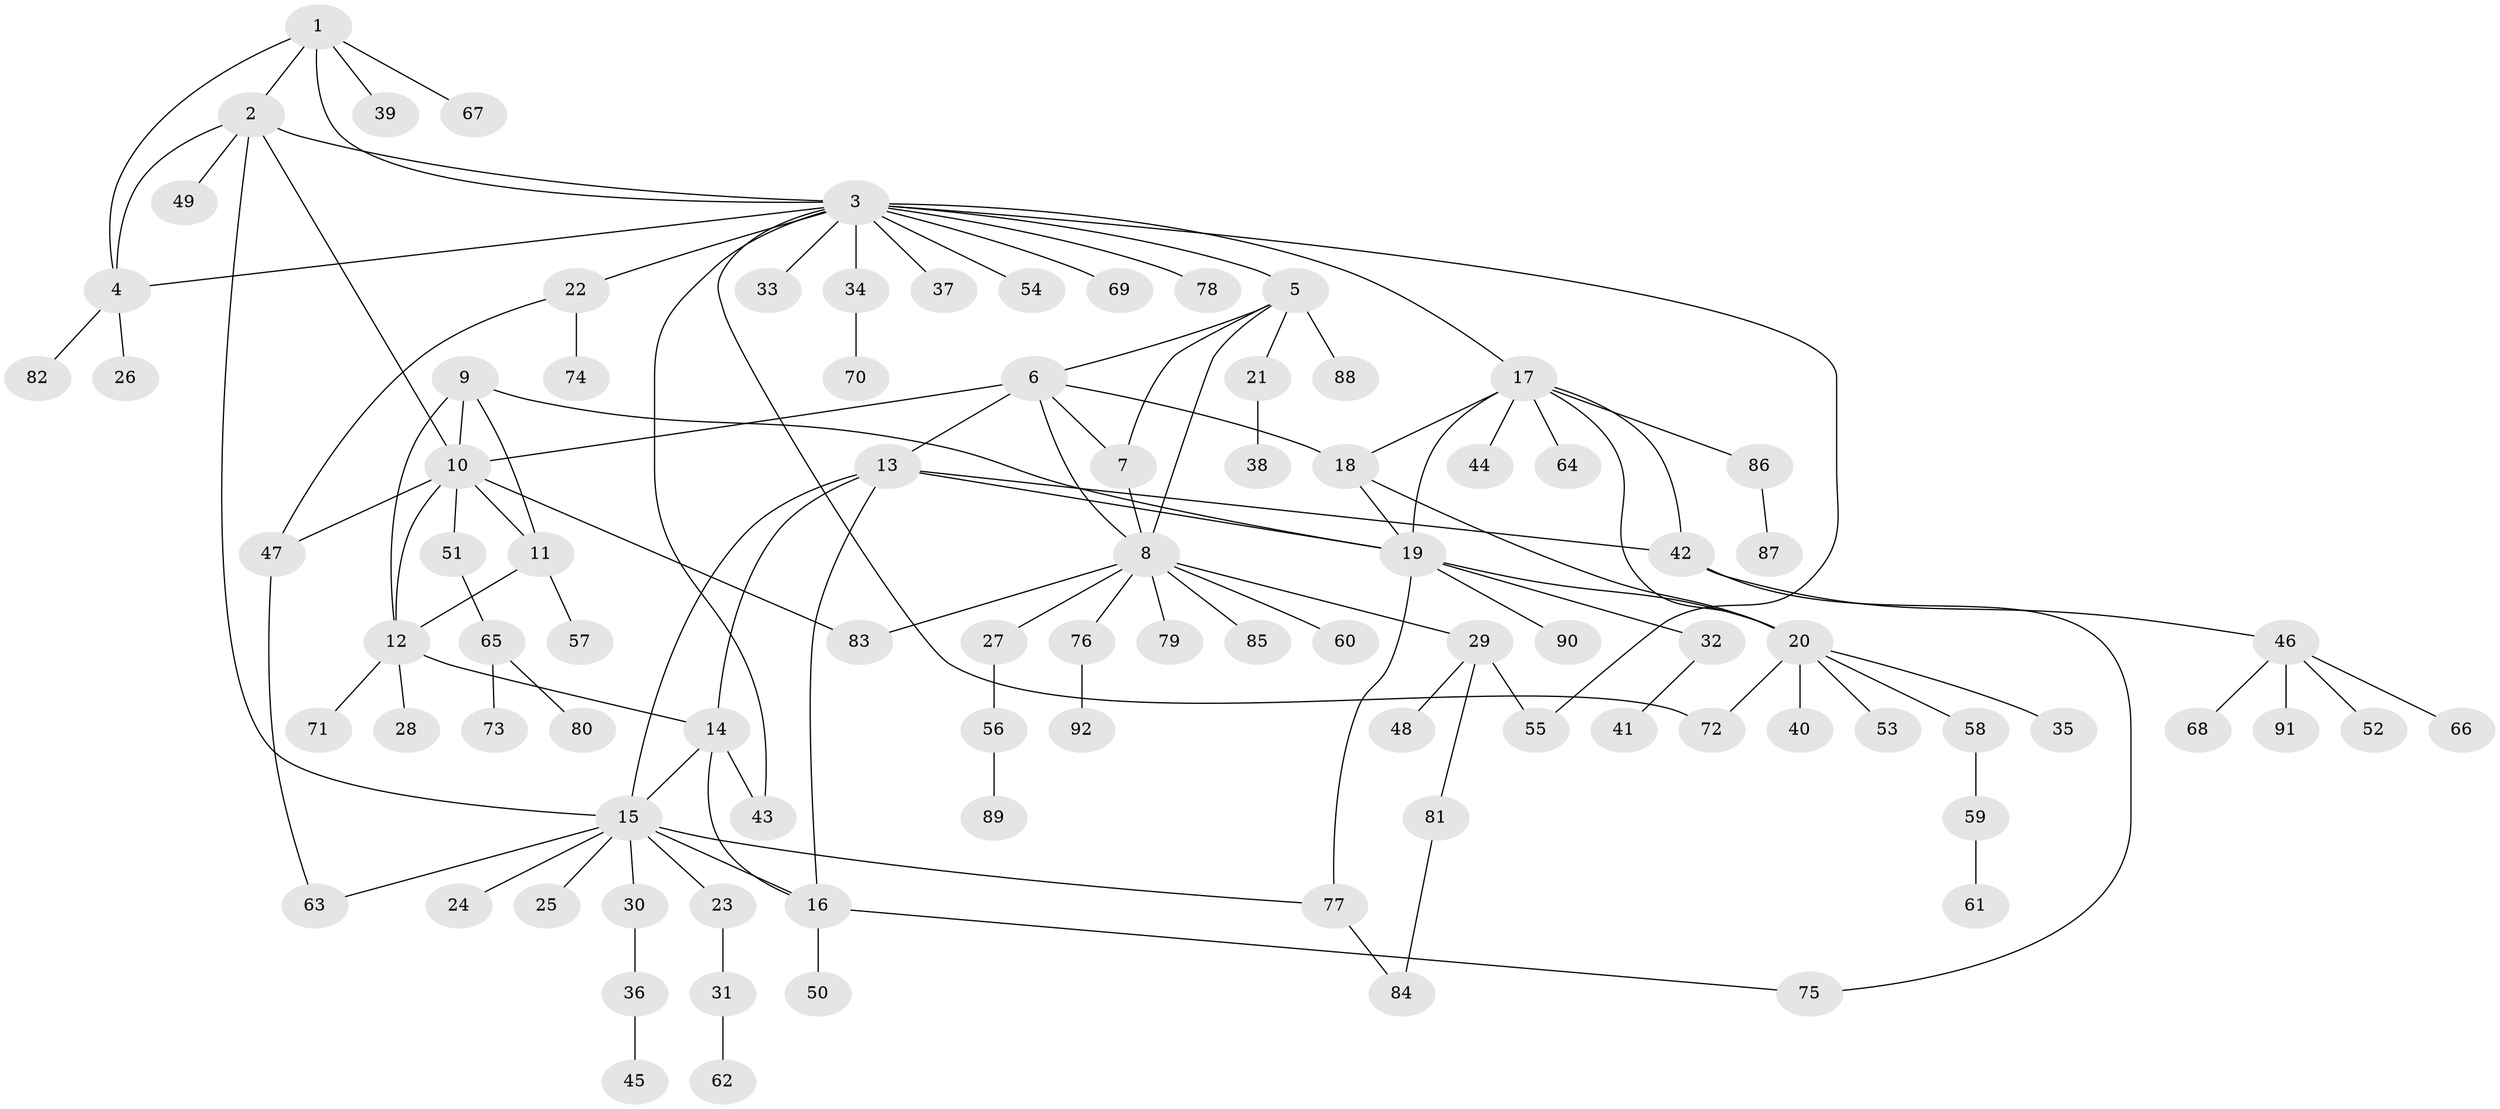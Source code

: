 // coarse degree distribution, {4: 0.027777777777777776, 1: 0.7222222222222222, 2: 0.1111111111111111, 5: 0.05555555555555555, 13: 0.027777777777777776, 3: 0.027777777777777776, 16: 0.027777777777777776}
// Generated by graph-tools (version 1.1) at 2025/59/03/04/25 21:59:05]
// undirected, 92 vertices, 122 edges
graph export_dot {
graph [start="1"]
  node [color=gray90,style=filled];
  1;
  2;
  3;
  4;
  5;
  6;
  7;
  8;
  9;
  10;
  11;
  12;
  13;
  14;
  15;
  16;
  17;
  18;
  19;
  20;
  21;
  22;
  23;
  24;
  25;
  26;
  27;
  28;
  29;
  30;
  31;
  32;
  33;
  34;
  35;
  36;
  37;
  38;
  39;
  40;
  41;
  42;
  43;
  44;
  45;
  46;
  47;
  48;
  49;
  50;
  51;
  52;
  53;
  54;
  55;
  56;
  57;
  58;
  59;
  60;
  61;
  62;
  63;
  64;
  65;
  66;
  67;
  68;
  69;
  70;
  71;
  72;
  73;
  74;
  75;
  76;
  77;
  78;
  79;
  80;
  81;
  82;
  83;
  84;
  85;
  86;
  87;
  88;
  89;
  90;
  91;
  92;
  1 -- 2;
  1 -- 3;
  1 -- 4;
  1 -- 39;
  1 -- 67;
  2 -- 3;
  2 -- 4;
  2 -- 10;
  2 -- 15;
  2 -- 49;
  3 -- 4;
  3 -- 5;
  3 -- 17;
  3 -- 22;
  3 -- 33;
  3 -- 34;
  3 -- 37;
  3 -- 43;
  3 -- 54;
  3 -- 55;
  3 -- 69;
  3 -- 72;
  3 -- 78;
  4 -- 26;
  4 -- 82;
  5 -- 6;
  5 -- 7;
  5 -- 8;
  5 -- 21;
  5 -- 88;
  6 -- 7;
  6 -- 8;
  6 -- 10;
  6 -- 13;
  6 -- 18;
  7 -- 8;
  8 -- 27;
  8 -- 29;
  8 -- 60;
  8 -- 76;
  8 -- 79;
  8 -- 83;
  8 -- 85;
  9 -- 10;
  9 -- 11;
  9 -- 12;
  9 -- 19;
  10 -- 11;
  10 -- 12;
  10 -- 47;
  10 -- 51;
  10 -- 83;
  11 -- 12;
  11 -- 57;
  12 -- 14;
  12 -- 28;
  12 -- 71;
  13 -- 14;
  13 -- 15;
  13 -- 16;
  13 -- 19;
  13 -- 42;
  14 -- 15;
  14 -- 16;
  14 -- 43;
  15 -- 16;
  15 -- 23;
  15 -- 24;
  15 -- 25;
  15 -- 30;
  15 -- 63;
  15 -- 77;
  16 -- 50;
  16 -- 75;
  17 -- 18;
  17 -- 19;
  17 -- 20;
  17 -- 42;
  17 -- 44;
  17 -- 64;
  17 -- 86;
  18 -- 19;
  18 -- 20;
  19 -- 20;
  19 -- 32;
  19 -- 77;
  19 -- 90;
  20 -- 35;
  20 -- 40;
  20 -- 53;
  20 -- 58;
  20 -- 72;
  21 -- 38;
  22 -- 47;
  22 -- 74;
  23 -- 31;
  27 -- 56;
  29 -- 48;
  29 -- 55;
  29 -- 81;
  30 -- 36;
  31 -- 62;
  32 -- 41;
  34 -- 70;
  36 -- 45;
  42 -- 46;
  42 -- 75;
  46 -- 52;
  46 -- 66;
  46 -- 68;
  46 -- 91;
  47 -- 63;
  51 -- 65;
  56 -- 89;
  58 -- 59;
  59 -- 61;
  65 -- 73;
  65 -- 80;
  76 -- 92;
  77 -- 84;
  81 -- 84;
  86 -- 87;
}
